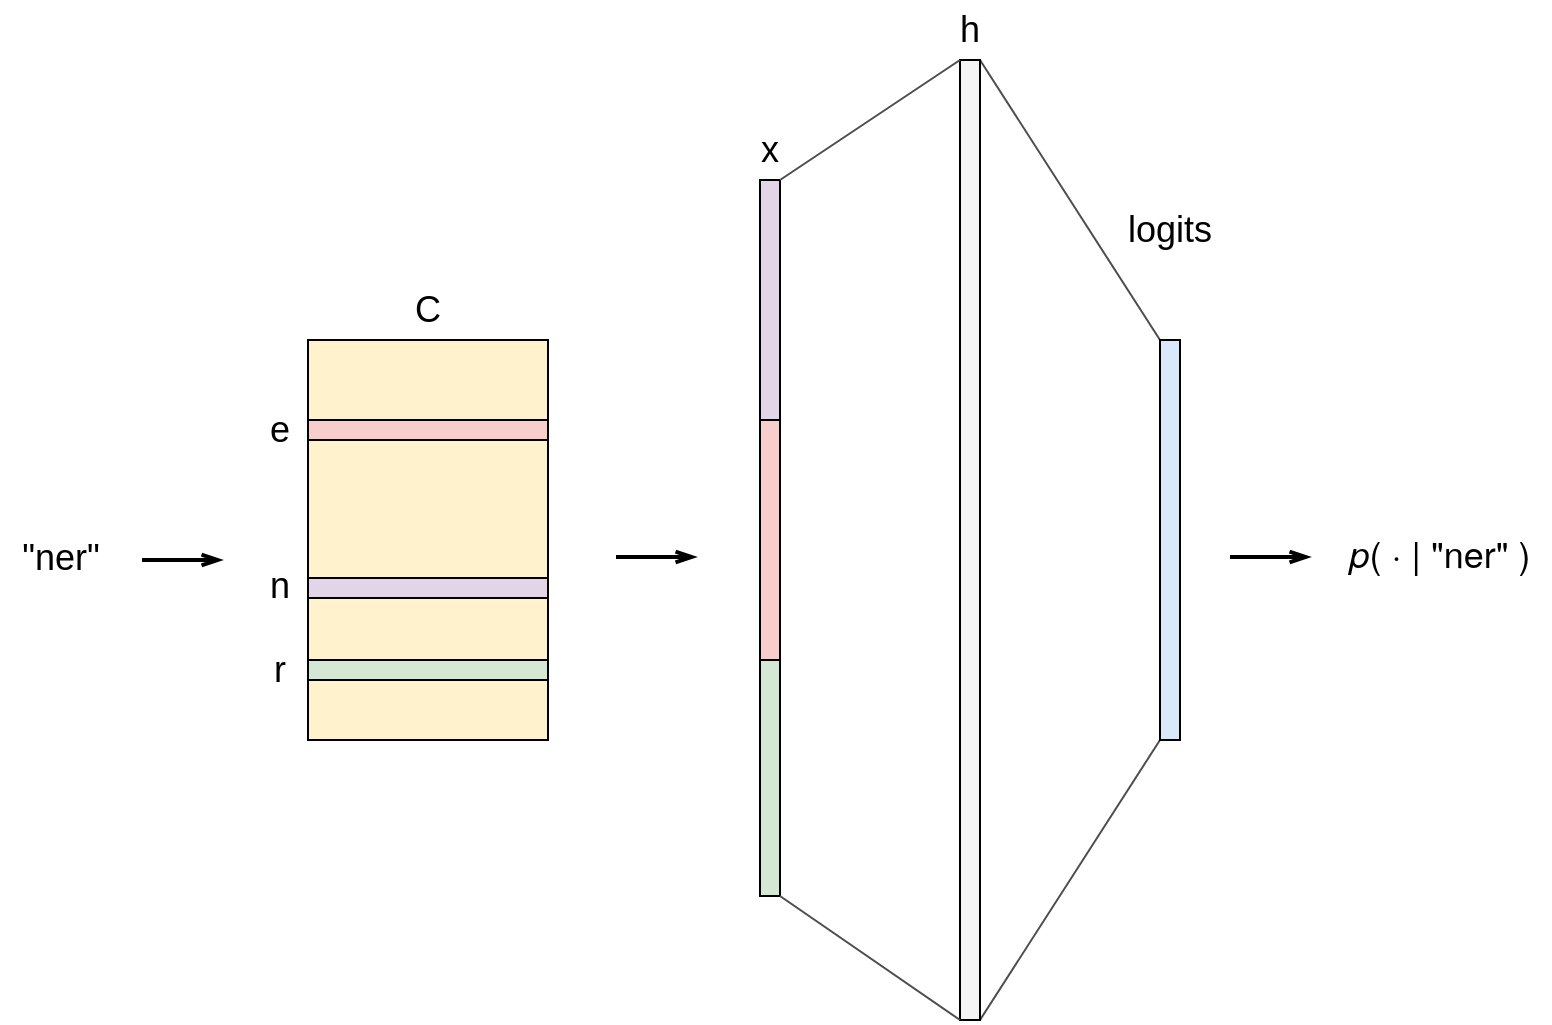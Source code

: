 <mxfile version="20.4.0" type="device"><diagram id="TEiDwd5EgyIBwivcJoIv" name="Page-1"><mxGraphModel dx="679" dy="1661" grid="1" gridSize="10" guides="1" tooltips="1" connect="1" arrows="1" fold="1" page="1" pageScale="1" pageWidth="850" pageHeight="1100" math="1" shadow="0"><root><mxCell id="0"/><mxCell id="1" parent="0"/><mxCell id="G1Df_ltzqvj3R5zMJPJ--2" value="&lt;span style=&quot;font-size: 18px;&quot;&gt;&quot;ner&quot;&lt;/span&gt;" style="text;html=1;align=center;verticalAlign=middle;resizable=0;points=[];autosize=1;strokeColor=none;fillColor=none;" parent="1" vertex="1"><mxGeometry x="100" y="249" width="60" height="40" as="geometry"/></mxCell><mxCell id="G1Df_ltzqvj3R5zMJPJ--4" value="" style="rounded=0;whiteSpace=wrap;html=1;fontSize=18;fillColor=#fff2cc;strokeColor=#000000;" parent="1" vertex="1"><mxGeometry x="254" y="160" width="120" height="200" as="geometry"/></mxCell><mxCell id="G1Df_ltzqvj3R5zMJPJ--5" value="" style="rounded=0;whiteSpace=wrap;html=1;fontSize=18;fillColor=#f8cecc;strokeColor=#000000;" parent="1" vertex="1"><mxGeometry x="254" y="200" width="120" height="10" as="geometry"/></mxCell><mxCell id="G1Df_ltzqvj3R5zMJPJ--6" value="" style="rounded=0;whiteSpace=wrap;html=1;fontSize=18;fillColor=#e1d5e7;strokeColor=#000000;" parent="1" vertex="1"><mxGeometry x="254" y="279" width="120" height="10" as="geometry"/></mxCell><mxCell id="G1Df_ltzqvj3R5zMJPJ--7" value="" style="rounded=0;whiteSpace=wrap;html=1;fontSize=18;fillColor=#d5e8d4;strokeColor=#000000;" parent="1" vertex="1"><mxGeometry x="254" y="320" width="120" height="10" as="geometry"/></mxCell><mxCell id="G1Df_ltzqvj3R5zMJPJ--11" value="e" style="text;html=1;strokeColor=none;fillColor=none;align=center;verticalAlign=middle;whiteSpace=wrap;rounded=0;fontSize=18;fontStyle=0" parent="1" vertex="1"><mxGeometry x="210" y="190" width="60" height="30" as="geometry"/></mxCell><mxCell id="G1Df_ltzqvj3R5zMJPJ--12" value="r" style="text;html=1;strokeColor=none;fillColor=none;align=center;verticalAlign=middle;whiteSpace=wrap;rounded=0;fontSize=18;fontStyle=0" parent="1" vertex="1"><mxGeometry x="210" y="310" width="60" height="30" as="geometry"/></mxCell><mxCell id="G1Df_ltzqvj3R5zMJPJ--13" value="n" style="text;html=1;strokeColor=none;fillColor=none;align=center;verticalAlign=middle;whiteSpace=wrap;rounded=0;fontSize=18;fontStyle=0" parent="1" vertex="1"><mxGeometry x="210" y="268" width="60" height="30" as="geometry"/></mxCell><mxCell id="G1Df_ltzqvj3R5zMJPJ--14" value="" style="endArrow=openThin;html=1;rounded=0;fontSize=18;endFill=0;strokeWidth=2;fontStyle=1" parent="1" edge="1"><mxGeometry width="50" height="50" relative="1" as="geometry"><mxPoint x="171" y="270" as="sourcePoint"/><mxPoint x="211" y="270" as="targetPoint"/></mxGeometry></mxCell><mxCell id="G1Df_ltzqvj3R5zMJPJ--15" value="C" style="text;html=1;strokeColor=none;fillColor=none;align=center;verticalAlign=middle;whiteSpace=wrap;rounded=0;fontSize=18;fontStyle=0" parent="1" vertex="1"><mxGeometry x="284" y="130" width="60" height="30" as="geometry"/></mxCell><mxCell id="G1Df_ltzqvj3R5zMJPJ--16" value="" style="rounded=0;whiteSpace=wrap;html=1;fontSize=18;fillColor=#e1d5e7;strokeColor=#000000;rotation=90;" parent="1" vertex="1"><mxGeometry x="425" y="135" width="120" height="10" as="geometry"/></mxCell><mxCell id="G1Df_ltzqvj3R5zMJPJ--17" value="" style="rounded=0;whiteSpace=wrap;html=1;fontSize=18;fillColor=#d5e8d4;strokeColor=#000000;rotation=90;" parent="1" vertex="1"><mxGeometry x="425" y="373" width="120" height="10" as="geometry"/></mxCell><mxCell id="G1Df_ltzqvj3R5zMJPJ--18" value="" style="rounded=0;whiteSpace=wrap;html=1;fontSize=18;fillColor=#f8cecc;strokeColor=#000000;rotation=90;" parent="1" vertex="1"><mxGeometry x="425" y="255" width="120" height="10" as="geometry"/></mxCell><mxCell id="G1Df_ltzqvj3R5zMJPJ--20" value="x" style="text;html=1;strokeColor=none;fillColor=none;align=center;verticalAlign=middle;whiteSpace=wrap;rounded=0;fontSize=18;fontStyle=0" parent="1" vertex="1"><mxGeometry x="455" y="50" width="60" height="30" as="geometry"/></mxCell><mxCell id="G1Df_ltzqvj3R5zMJPJ--33" style="rounded=0;orthogonalLoop=1;jettySize=auto;html=1;exitX=1;exitY=1;exitDx=0;exitDy=0;entryX=0;entryY=1;entryDx=0;entryDy=0;strokeColor=#4D4D4D;strokeWidth=1;fontSize=18;endArrow=none;endFill=0;" parent="1" source="G1Df_ltzqvj3R5zMJPJ--22" target="G1Df_ltzqvj3R5zMJPJ--23" edge="1"><mxGeometry relative="1" as="geometry"/></mxCell><mxCell id="G1Df_ltzqvj3R5zMJPJ--34" style="edgeStyle=none;rounded=0;orthogonalLoop=1;jettySize=auto;html=1;exitX=1;exitY=0;exitDx=0;exitDy=0;entryX=0;entryY=0;entryDx=0;entryDy=0;strokeColor=#4D4D4D;strokeWidth=1;fontSize=18;endArrow=none;endFill=0;" parent="1" source="G1Df_ltzqvj3R5zMJPJ--22" target="G1Df_ltzqvj3R5zMJPJ--23" edge="1"><mxGeometry relative="1" as="geometry"/></mxCell><mxCell id="G1Df_ltzqvj3R5zMJPJ--22" value="" style="rounded=0;whiteSpace=wrap;html=1;strokeColor=#000000;fontSize=18;fillColor=#f5f5f5;fontColor=#333333;" parent="1" vertex="1"><mxGeometry x="580" y="20" width="10" height="480" as="geometry"/></mxCell><mxCell id="G1Df_ltzqvj3R5zMJPJ--23" value="" style="rounded=0;whiteSpace=wrap;html=1;strokeColor=#000000;fontSize=18;fillColor=#dae8fc;" parent="1" vertex="1"><mxGeometry x="680" y="160" width="10" height="200" as="geometry"/></mxCell><mxCell id="G1Df_ltzqvj3R5zMJPJ--24" value="h" style="text;html=1;strokeColor=none;fillColor=none;align=center;verticalAlign=middle;whiteSpace=wrap;rounded=0;fontSize=18;fontStyle=0" parent="1" vertex="1"><mxGeometry x="555" y="-10" width="60" height="30" as="geometry"/></mxCell><mxCell id="G1Df_ltzqvj3R5zMJPJ--26" value="logits" style="text;html=1;strokeColor=none;fillColor=none;align=center;verticalAlign=middle;whiteSpace=wrap;rounded=0;fontSize=18;fontStyle=0" parent="1" vertex="1"><mxGeometry x="655" y="90" width="60" height="30" as="geometry"/></mxCell><mxCell id="G1Df_ltzqvj3R5zMJPJ--31" value="" style="endArrow=none;html=1;rounded=0;strokeWidth=1;fontSize=18;exitX=0;exitY=0;exitDx=0;exitDy=0;strokeColor=#4D4D4D;entryX=0;entryY=0;entryDx=0;entryDy=0;" parent="1" source="G1Df_ltzqvj3R5zMJPJ--16" target="G1Df_ltzqvj3R5zMJPJ--22" edge="1"><mxGeometry width="50" height="50" relative="1" as="geometry"><mxPoint x="500" y="120" as="sourcePoint"/><mxPoint x="560" y="50" as="targetPoint"/></mxGeometry></mxCell><mxCell id="G1Df_ltzqvj3R5zMJPJ--32" value="" style="endArrow=none;html=1;rounded=0;strokeWidth=1;fontSize=18;exitX=1;exitY=0;exitDx=0;exitDy=0;strokeColor=#4D4D4D;entryX=0;entryY=1;entryDx=0;entryDy=0;" parent="1" source="G1Df_ltzqvj3R5zMJPJ--17" target="G1Df_ltzqvj3R5zMJPJ--22" edge="1"><mxGeometry width="50" height="50" relative="1" as="geometry"><mxPoint x="505" y="375" as="sourcePoint"/><mxPoint x="570" y="480" as="targetPoint"/></mxGeometry></mxCell><mxCell id="G1Df_ltzqvj3R5zMJPJ--40" value="&lt;p style=&quot;margin: 0px; font-variant-numeric: normal; font-variant-east-asian: normal; font-stretch: normal; line-height: normal; font-family: &amp;quot;Helvetica Neue&amp;quot;; text-align: start;&quot; class=&quot;p1&quot;&gt;&lt;i&gt;p&lt;/i&gt;( · | &quot;ner&quot; )&lt;/p&gt;" style="text;html=1;strokeColor=none;fillColor=none;align=center;verticalAlign=middle;whiteSpace=wrap;rounded=0;labelBackgroundColor=#FFFFFF;fontSize=18;fontColor=#000000;" parent="1" vertex="1"><mxGeometry x="765" y="250" width="110" height="30" as="geometry"/></mxCell><mxCell id="dwEU79g-dwJkg2b9XuST-1" value="" style="endArrow=openThin;html=1;rounded=0;fontSize=18;endFill=0;strokeWidth=2;fontStyle=1" edge="1" parent="1"><mxGeometry width="50" height="50" relative="1" as="geometry"><mxPoint x="408" y="268.5" as="sourcePoint"/><mxPoint x="448" y="268.5" as="targetPoint"/></mxGeometry></mxCell><mxCell id="dwEU79g-dwJkg2b9XuST-2" value="" style="endArrow=openThin;html=1;rounded=0;fontSize=18;endFill=0;strokeWidth=2;fontStyle=1" edge="1" parent="1"><mxGeometry width="50" height="50" relative="1" as="geometry"><mxPoint x="715" y="268.5" as="sourcePoint"/><mxPoint x="755" y="268.5" as="targetPoint"/></mxGeometry></mxCell></root></mxGraphModel></diagram></mxfile>